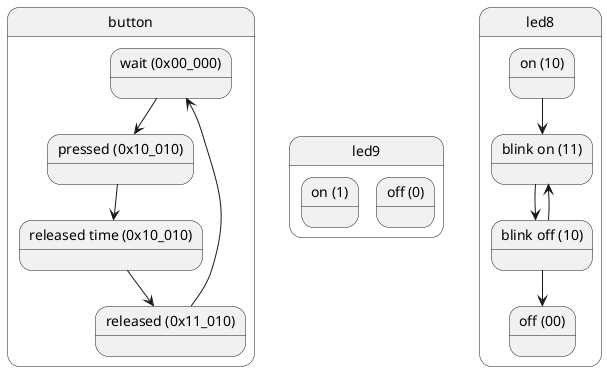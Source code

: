 @startuml

skinparam shadowing false

state button{
    state wait as "wait (0x00_000)"
    state pressed as "pressed (0x10_010)"
    state pressed_time as "released time (0x10_010)"
    state released as "released (0x11_010)"
    wait  --> pressed
    pressed --> pressed_time
    pressed_time --> released
    released --> wait
}

state led9{
    state on9 as "on (1)"
    state off9 as "off (0)"
'    on9 --> off9
'    off9 --> on9
}

state led8{
    state on8 as "on (10)"
    state blinkon8 as "blink on (11)"
    state blinkoff8 as "blink off (10)"
    state off8 as "off (00)"
'    [*] --> on8
    on8 --> blinkon8
    blinkon8 --> blinkoff8
    blinkoff8 --> blinkon8
    blinkoff8 --> off8
'    off8 --> on8
}

'pressed --> on9 : bl on9
'released --> on8 : r5=3s bl on8
'released_long --> on8 : r5=10s bl on8
'off8 --> off9 : bl off9
@enduml
